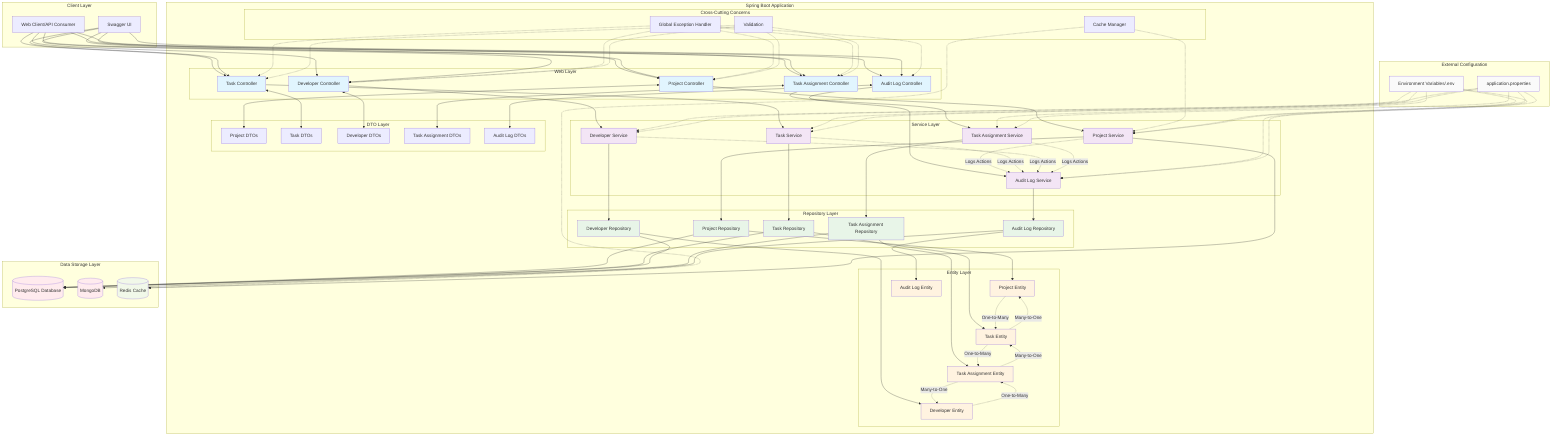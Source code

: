 graph TB
    subgraph "Client Layer"
        CLIENT[Web Client/API Consumer]
        SWAGGER[Swagger UI]
    end

    subgraph "Spring Boot Application"
        subgraph "Web Layer"
            PC[Project Controller]
            TC[Task Controller]
            DC[Developer Controller]
            TAC[Task Assignment Controller]
            ALC[Audit Log Controller]
        end

        subgraph "Service Layer"
            PS[Project Service]
            TS[Task Service]
            DS[Developer Service]
            TAS[Task Assignment Service]
            ALS[Audit Log Service]
        end

        subgraph "Repository Layer"
            PR[Project Repository]
            TR[Task Repository]
            DR[Developer Repository]
            TAR[Task Assignment Repository]
            ALR[Audit Log Repository]
        end

        subgraph "Cross-Cutting Concerns"
            GEH[Global Exception Handler]
            CACHE[Cache Manager]
            VALID[Validation]
        end

        subgraph "Entity Layer"
            PE[Project Entity]
            TE[Task Entity]
            DE[Developer Entity]
            TAE[Task Assignment Entity]
            ALE[Audit Log Entity]
        end

        subgraph "DTO Layer"
            PDTO[Project DTOs]
            TDTO[Task DTOs]
            DDTO[Developer DTOs]
            TADTO[Task Assignment DTOs]
            ALDTO[Audit Log DTOs]
        end
    end

    subgraph "Data Storage Layer"
        PG[(PostgreSQL Database)]
        MONGO[(MongoDB)]
        REDIS[(Redis Cache)]
    end

    subgraph "External Configuration"
        ENV[Environment Variables/.env]
        PROPS[application.properties]
    end

    %% Client connections
    CLIENT --> PC
    CLIENT --> TC
    CLIENT --> DC
    CLIENT --> TAC
    CLIENT --> ALC
    SWAGGER --> PC
    SWAGGER --> TC
    SWAGGER --> DC
    SWAGGER --> TAC
    SWAGGER --> ALC

    %% Controller to Service connections
    PC --> PS
    TC --> TS
    DC --> DS
    TAC --> TAS
    ALC --> ALS

    %% Service to Repository connections
    PS --> PR
    TS --> TR
    DS --> DR
    TAS --> TAR
    ALS --> ALR

    %% Repository to Entity connections
    PR --> PE
    TR --> TE
    DR --> DE
    TAR --> TAE
    ALR --> ALE

    %% Entity relationships
    PE -.->|One-to-Many| TE
    TE -.->|One-to-Many| TAE
    DE -.->|One-to-Many| TAE
    TE -.->|Many-to-One| PE
    TAE -.->|Many-to-One| TE
    TAE -.->|Many-to-One| DE

    %% Cross-cutting concerns
    GEH -.-> PC
    GEH -.-> TC
    GEH -.-> DC
    GEH -.-> TAC
    GEH -.-> ALC

    VALID -.-> PC
    VALID -.-> TC
    VALID -.-> DC
    VALID -.-> TAC

    CACHE -.-> PS
    CACHE -.-> REDIS

    %% DTO connections
    PC <--> PDTO
    TC <--> TDTO
    DC <--> DDTO
    TAC <--> TADTO
    ALC <--> ALDTO

    %% Database connections
    PR --> PG
    TR --> PG
    DR --> PG
    TAR --> PG
    ALR --> MONGO
    PS --> REDIS

    %% Audit logging
    PS -.->|Logs Actions| ALS
    TS -.->|Logs Actions| ALS
    DS -.->|Logs Actions| ALS
    TAS -.->|Logs Actions| ALS

    %% Configuration
    ENV -.-> PS
    ENV -.-> TS
    ENV -.-> DS
    ENV -.-> TAS
    ENV -.-> ALS
    PROPS -.-> PS
    PROPS -.-> TS
    PROPS -.-> DS
    PROPS -.-> TAS
    PROPS -.-> ALS

    %% Styling
    classDef controller fill:#e1f5fe
    classDef service fill:#f3e5f5
    classDef repository fill:#e8f5e8
    classDef entity fill:#fff3e0
    classDef database fill:#ffebee
    classDef cache fill:#f1f8e9
    classDef config fill:#fafafa

    class PC,TC,DC,TAC,ALC controller
    class PS,TS,DS,TAS,ALS service
    class PR,TR,DR,TAR,ALR repository
    class PE,TE,DE,TAE,ALE entity
    class PG,MONGO database
    class REDIS cache
    class ENV,PROPS config